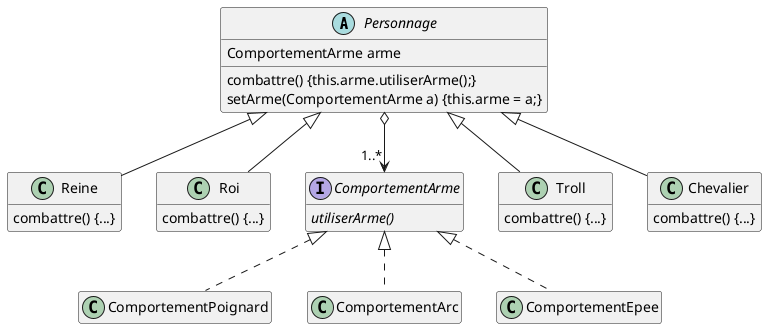 @startuml

'-----------------------------------
' UML concepts illustrated
' JMB 2014
'-----------------------------------

'hide circle
hide empty members
hide empty methods


abstract class Personnage {
ComportementArme arme
combattre() {this.arme.utiliserArme();}
setArme(ComportementArme a) {this.arme = a;}
}
class Reine {
combattre() {...}
}
class Roi {
combattre() {...}
}
class ComportementPoignard {
}
class ComportementArc {
}
class ComportementEpee {
}
interface ComportementArme{
{abstract} utiliserArme()
}
class Troll {
combattre() {...}
}
class Chevalier {
combattre() {...}
}
Personnage <|-- Roi
Personnage <|-- Reine
Personnage <|-- Chevalier
Personnage <|-- Troll
Personnage o--> "1..*" ComportementArme

ComportementArme <|.. ComportementEpee
ComportementArme <|.. ComportementPoignard
ComportementArme <|.. ComportementArc


@enduml
